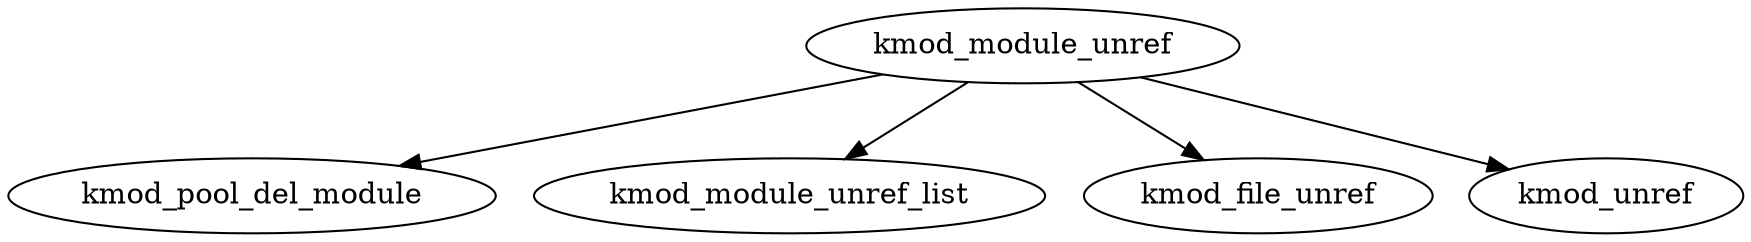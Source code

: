 digraph G {
	kmod_module_unref -> kmod_pool_del_module;
	kmod_module_unref -> kmod_module_unref_list;
	kmod_module_unref -> kmod_file_unref;
	kmod_module_unref -> kmod_unref;
}
